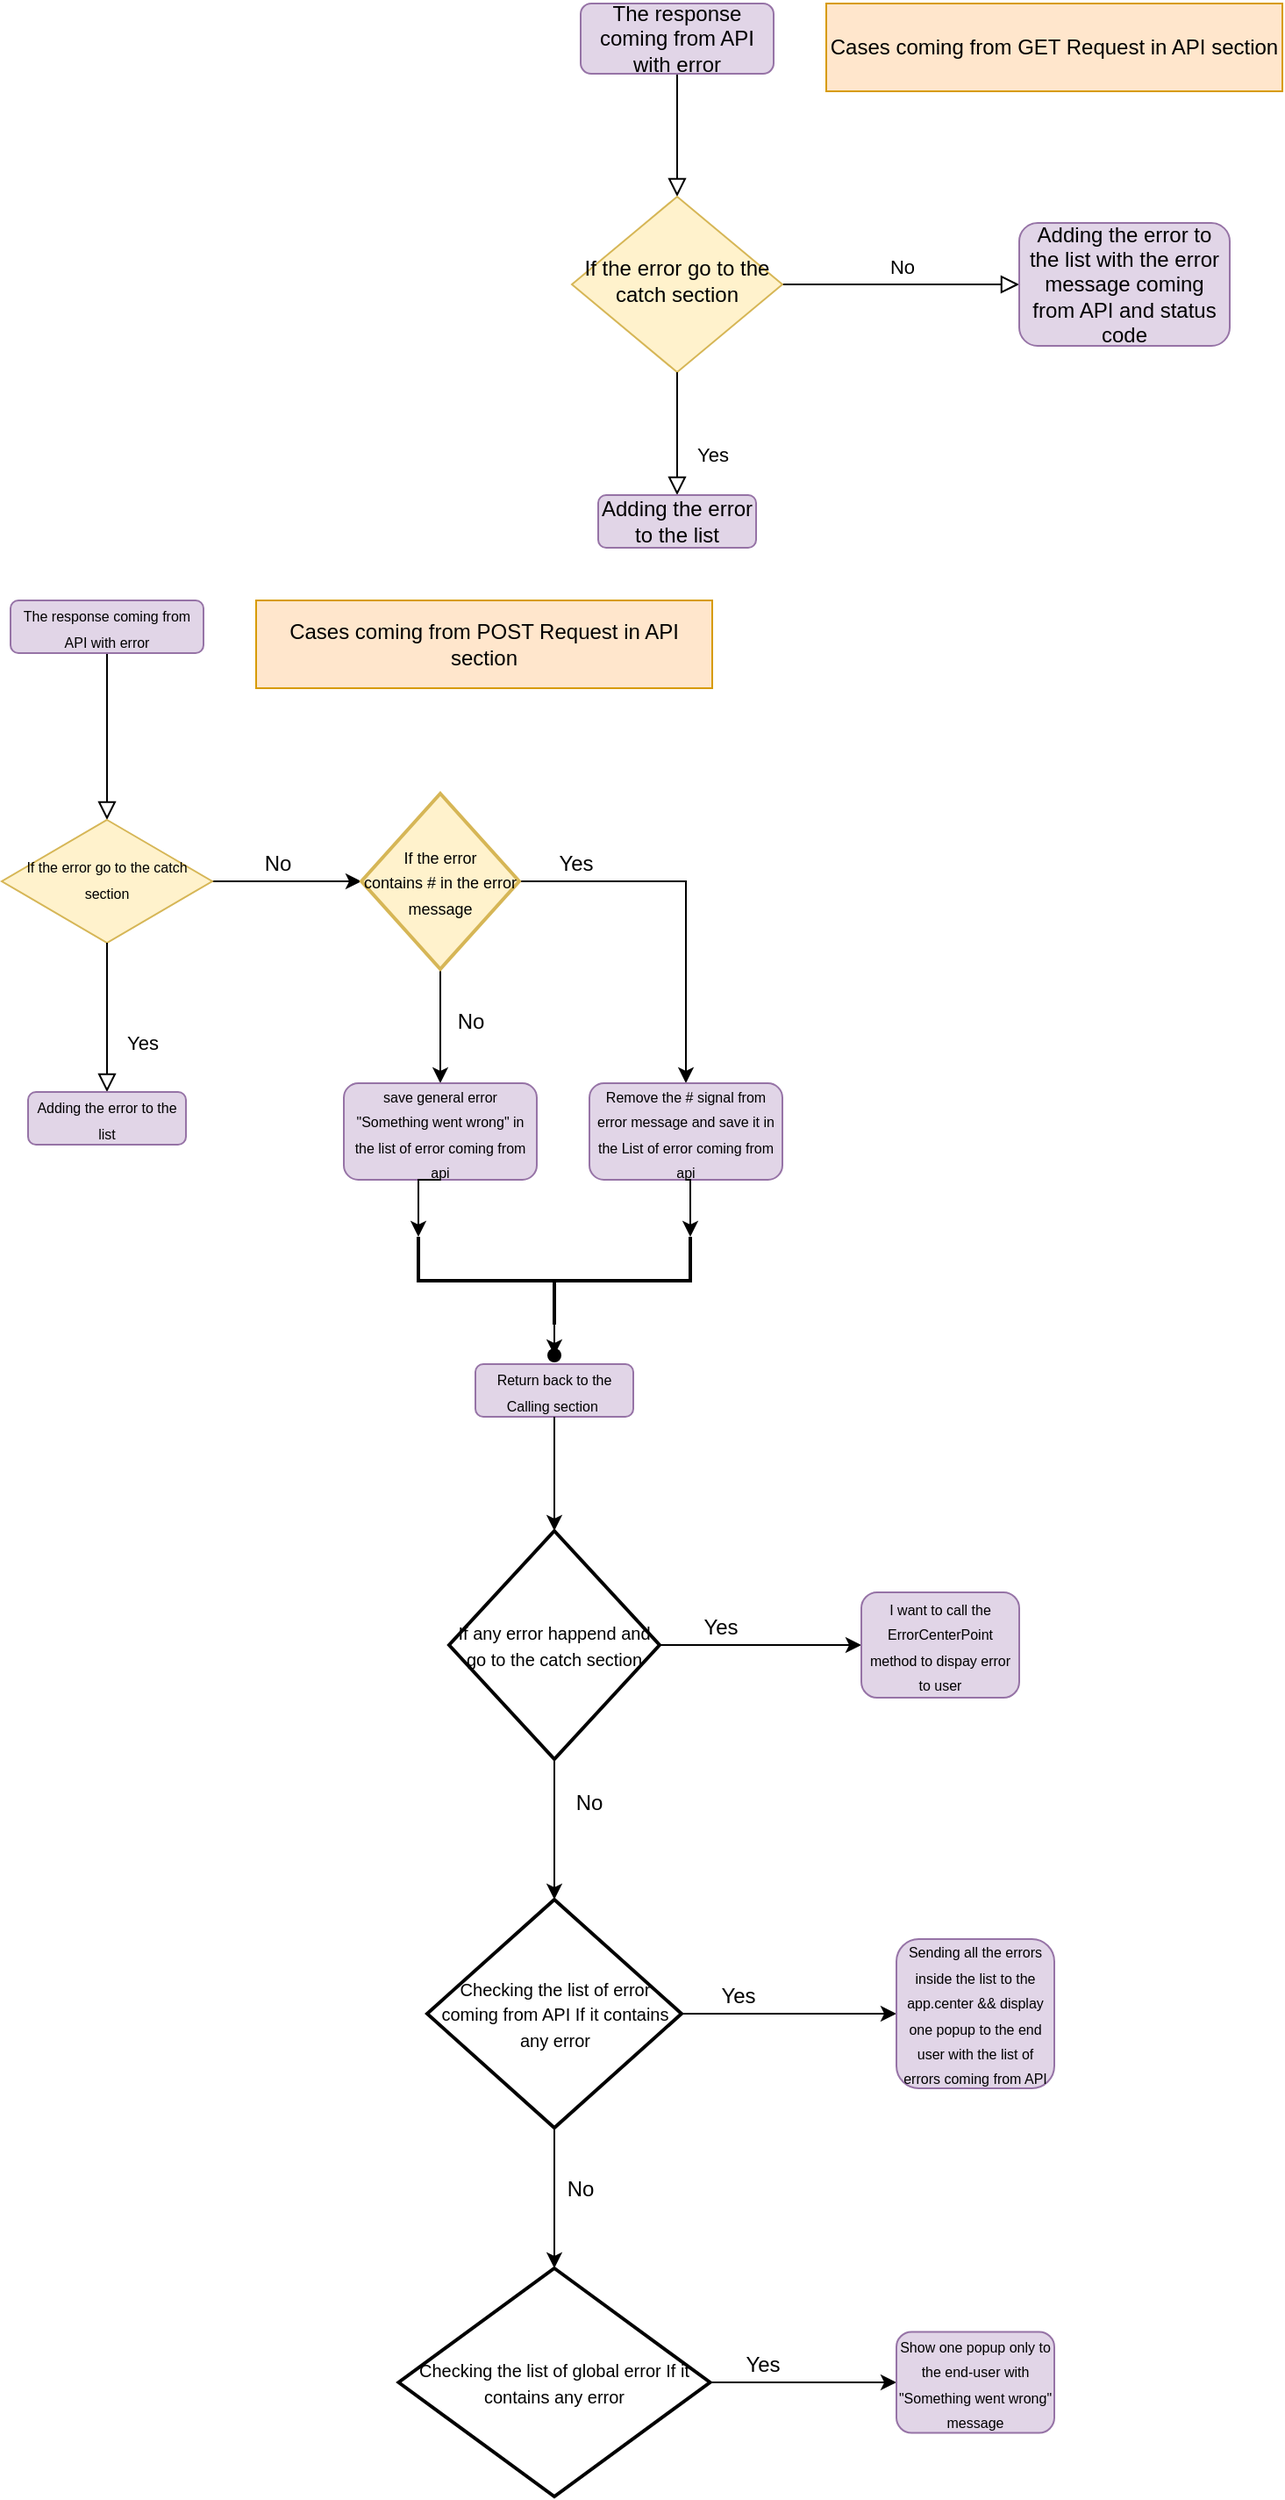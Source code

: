 <mxfile version="22.1.17" type="github">
  <diagram id="C5RBs43oDa-KdzZeNtuy" name="Page-1">
    <mxGraphModel dx="3585" dy="3214" grid="1" gridSize="10" guides="1" tooltips="1" connect="1" arrows="1" fold="1" page="1" pageScale="1" pageWidth="827" pageHeight="1169" math="0" shadow="0">
      <root>
        <mxCell id="WIyWlLk6GJQsqaUBKTNV-0" />
        <mxCell id="WIyWlLk6GJQsqaUBKTNV-1" parent="WIyWlLk6GJQsqaUBKTNV-0" />
        <mxCell id="WIyWlLk6GJQsqaUBKTNV-2" value="" style="rounded=0;html=1;jettySize=auto;orthogonalLoop=1;fontSize=11;endArrow=block;endFill=0;endSize=8;strokeWidth=1;shadow=0;labelBackgroundColor=none;edgeStyle=orthogonalEdgeStyle;" parent="WIyWlLk6GJQsqaUBKTNV-1" source="WIyWlLk6GJQsqaUBKTNV-3" target="WIyWlLk6GJQsqaUBKTNV-6" edge="1">
          <mxGeometry relative="1" as="geometry" />
        </mxCell>
        <mxCell id="WIyWlLk6GJQsqaUBKTNV-3" value="The response coming from API with error" style="rounded=1;whiteSpace=wrap;html=1;fontSize=12;glass=0;strokeWidth=1;shadow=0;fillColor=#e1d5e7;strokeColor=#9673a6;" parent="WIyWlLk6GJQsqaUBKTNV-1" vertex="1">
          <mxGeometry x="460" width="110" height="40" as="geometry" />
        </mxCell>
        <mxCell id="WIyWlLk6GJQsqaUBKTNV-5" value="No" style="edgeStyle=orthogonalEdgeStyle;rounded=0;html=1;jettySize=auto;orthogonalLoop=1;fontSize=11;endArrow=block;endFill=0;endSize=8;strokeWidth=1;shadow=0;labelBackgroundColor=none;" parent="WIyWlLk6GJQsqaUBKTNV-1" source="WIyWlLk6GJQsqaUBKTNV-6" target="WIyWlLk6GJQsqaUBKTNV-7" edge="1">
          <mxGeometry y="10" relative="1" as="geometry">
            <mxPoint as="offset" />
          </mxGeometry>
        </mxCell>
        <mxCell id="WIyWlLk6GJQsqaUBKTNV-6" value="If the error go to the catch section" style="rhombus;whiteSpace=wrap;html=1;shadow=0;fontFamily=Helvetica;fontSize=12;align=center;strokeWidth=1;spacing=6;spacingTop=-4;fillColor=#fff2cc;strokeColor=#d6b656;" parent="WIyWlLk6GJQsqaUBKTNV-1" vertex="1">
          <mxGeometry x="455" y="110" width="120" height="100" as="geometry" />
        </mxCell>
        <mxCell id="WIyWlLk6GJQsqaUBKTNV-7" value="Adding the error to the list with the error message coming from API and status code" style="rounded=1;whiteSpace=wrap;html=1;fontSize=12;glass=0;strokeWidth=1;shadow=0;fillColor=#e1d5e7;strokeColor=#9673a6;" parent="WIyWlLk6GJQsqaUBKTNV-1" vertex="1">
          <mxGeometry x="710" y="125" width="120" height="70" as="geometry" />
        </mxCell>
        <mxCell id="WIyWlLk6GJQsqaUBKTNV-8" value="Yes" style="rounded=0;html=1;jettySize=auto;orthogonalLoop=1;fontSize=11;endArrow=block;endFill=0;endSize=8;strokeWidth=1;shadow=0;labelBackgroundColor=none;edgeStyle=orthogonalEdgeStyle;exitX=0.5;exitY=1;exitDx=0;exitDy=0;" parent="WIyWlLk6GJQsqaUBKTNV-1" source="WIyWlLk6GJQsqaUBKTNV-6" target="WIyWlLk6GJQsqaUBKTNV-11" edge="1">
          <mxGeometry x="0.333" y="20" relative="1" as="geometry">
            <mxPoint as="offset" />
            <mxPoint x="520" y="270" as="sourcePoint" />
          </mxGeometry>
        </mxCell>
        <mxCell id="WIyWlLk6GJQsqaUBKTNV-11" value="Adding the error to the list" style="rounded=1;whiteSpace=wrap;html=1;fontSize=12;glass=0;strokeWidth=1;shadow=0;fillColor=#e1d5e7;strokeColor=#9673a6;" parent="WIyWlLk6GJQsqaUBKTNV-1" vertex="1">
          <mxGeometry x="470" y="280" width="90" height="30" as="geometry" />
        </mxCell>
        <mxCell id="-uBfDtKPX-X4wUrIHPEk-1" value="Cases coming from GET Request in API section" style="rounded=0;whiteSpace=wrap;html=1;fillColor=#ffe6cc;strokeColor=#d79b00;" vertex="1" parent="WIyWlLk6GJQsqaUBKTNV-1">
          <mxGeometry x="600" width="260" height="50" as="geometry" />
        </mxCell>
        <mxCell id="-uBfDtKPX-X4wUrIHPEk-7" value="" style="rounded=0;html=1;jettySize=auto;orthogonalLoop=1;fontSize=11;endArrow=block;endFill=0;endSize=8;strokeWidth=1;shadow=0;labelBackgroundColor=none;edgeStyle=orthogonalEdgeStyle;" edge="1" parent="WIyWlLk6GJQsqaUBKTNV-1" source="-uBfDtKPX-X4wUrIHPEk-8" target="-uBfDtKPX-X4wUrIHPEk-10">
          <mxGeometry relative="1" as="geometry" />
        </mxCell>
        <mxCell id="-uBfDtKPX-X4wUrIHPEk-8" value="&lt;font style=&quot;font-size: 8px;&quot;&gt;The response coming from API with error&lt;/font&gt;" style="rounded=1;whiteSpace=wrap;html=1;fontSize=12;glass=0;strokeWidth=1;shadow=0;fillColor=#e1d5e7;strokeColor=#9673a6;" vertex="1" parent="WIyWlLk6GJQsqaUBKTNV-1">
          <mxGeometry x="135" y="340" width="110" height="30" as="geometry" />
        </mxCell>
        <mxCell id="-uBfDtKPX-X4wUrIHPEk-19" value="" style="edgeStyle=orthogonalEdgeStyle;rounded=0;orthogonalLoop=1;jettySize=auto;html=1;" edge="1" parent="WIyWlLk6GJQsqaUBKTNV-1" source="-uBfDtKPX-X4wUrIHPEk-10" target="-uBfDtKPX-X4wUrIHPEk-17">
          <mxGeometry relative="1" as="geometry" />
        </mxCell>
        <mxCell id="-uBfDtKPX-X4wUrIHPEk-10" value="&lt;font style=&quot;font-size: 8px;&quot;&gt;If the error go to the catch section&lt;/font&gt;" style="rhombus;whiteSpace=wrap;html=1;shadow=0;fontFamily=Helvetica;fontSize=12;align=center;strokeWidth=1;spacing=6;spacingTop=-4;fillColor=#fff2cc;strokeColor=#d6b656;" vertex="1" parent="WIyWlLk6GJQsqaUBKTNV-1">
          <mxGeometry x="130" y="465" width="120" height="70" as="geometry" />
        </mxCell>
        <mxCell id="-uBfDtKPX-X4wUrIHPEk-12" value="Yes" style="rounded=0;html=1;jettySize=auto;orthogonalLoop=1;fontSize=11;endArrow=block;endFill=0;endSize=8;strokeWidth=1;shadow=0;labelBackgroundColor=none;edgeStyle=orthogonalEdgeStyle;exitX=0.5;exitY=1;exitDx=0;exitDy=0;" edge="1" parent="WIyWlLk6GJQsqaUBKTNV-1" source="-uBfDtKPX-X4wUrIHPEk-10" target="-uBfDtKPX-X4wUrIHPEk-13">
          <mxGeometry x="0.339" y="20" relative="1" as="geometry">
            <mxPoint as="offset" />
            <mxPoint x="195" y="610" as="sourcePoint" />
          </mxGeometry>
        </mxCell>
        <mxCell id="-uBfDtKPX-X4wUrIHPEk-13" value="&lt;font style=&quot;font-size: 8px;&quot;&gt;Adding the error to the list&lt;/font&gt;" style="rounded=1;whiteSpace=wrap;html=1;fontSize=12;glass=0;strokeWidth=1;shadow=0;fillColor=#e1d5e7;strokeColor=#9673a6;" vertex="1" parent="WIyWlLk6GJQsqaUBKTNV-1">
          <mxGeometry x="145" y="620" width="90" height="30" as="geometry" />
        </mxCell>
        <mxCell id="-uBfDtKPX-X4wUrIHPEk-14" value="Cases coming from POST Request in API section" style="rounded=0;whiteSpace=wrap;html=1;fillColor=#ffe6cc;strokeColor=#d79b00;" vertex="1" parent="WIyWlLk6GJQsqaUBKTNV-1">
          <mxGeometry x="275" y="340" width="260" height="50" as="geometry" />
        </mxCell>
        <mxCell id="-uBfDtKPX-X4wUrIHPEk-22" value="" style="edgeStyle=orthogonalEdgeStyle;rounded=0;orthogonalLoop=1;jettySize=auto;html=1;" edge="1" parent="WIyWlLk6GJQsqaUBKTNV-1" source="-uBfDtKPX-X4wUrIHPEk-17" target="-uBfDtKPX-X4wUrIHPEk-21">
          <mxGeometry relative="1" as="geometry" />
        </mxCell>
        <mxCell id="-uBfDtKPX-X4wUrIHPEk-25" style="edgeStyle=orthogonalEdgeStyle;rounded=0;orthogonalLoop=1;jettySize=auto;html=1;entryX=0.5;entryY=0;entryDx=0;entryDy=0;" edge="1" parent="WIyWlLk6GJQsqaUBKTNV-1" source="-uBfDtKPX-X4wUrIHPEk-17" target="-uBfDtKPX-X4wUrIHPEk-24">
          <mxGeometry relative="1" as="geometry">
            <mxPoint x="380" y="570" as="targetPoint" />
          </mxGeometry>
        </mxCell>
        <mxCell id="-uBfDtKPX-X4wUrIHPEk-17" value="&lt;font style=&quot;font-size: 9px;&quot;&gt;If the error &lt;br&gt;contains # in the error message&lt;/font&gt;" style="strokeWidth=2;html=1;shape=mxgraph.flowchart.decision;whiteSpace=wrap;fillColor=#fff2cc;strokeColor=#d6b656;" vertex="1" parent="WIyWlLk6GJQsqaUBKTNV-1">
          <mxGeometry x="335" y="450" width="90" height="100" as="geometry" />
        </mxCell>
        <mxCell id="-uBfDtKPX-X4wUrIHPEk-20" value="No" style="text;html=1;strokeColor=none;fillColor=none;align=center;verticalAlign=middle;whiteSpace=wrap;rounded=0;" vertex="1" parent="WIyWlLk6GJQsqaUBKTNV-1">
          <mxGeometry x="265" y="480" width="45" height="20" as="geometry" />
        </mxCell>
        <mxCell id="-uBfDtKPX-X4wUrIHPEk-21" value="&lt;font style=&quot;font-size: 8px;&quot;&gt;Remove the # signal from error message and save it in the List of error coming from api&lt;/font&gt;" style="rounded=1;whiteSpace=wrap;html=1;fontSize=12;glass=0;strokeWidth=1;shadow=0;fillColor=#e1d5e7;strokeColor=#9673a6;" vertex="1" parent="WIyWlLk6GJQsqaUBKTNV-1">
          <mxGeometry x="465" y="615" width="110" height="55" as="geometry" />
        </mxCell>
        <mxCell id="-uBfDtKPX-X4wUrIHPEk-23" value="Yes" style="text;html=1;strokeColor=none;fillColor=none;align=center;verticalAlign=middle;whiteSpace=wrap;rounded=0;" vertex="1" parent="WIyWlLk6GJQsqaUBKTNV-1">
          <mxGeometry x="435" y="480" width="45" height="20" as="geometry" />
        </mxCell>
        <mxCell id="-uBfDtKPX-X4wUrIHPEk-24" value="&lt;font style=&quot;font-size: 8px;&quot;&gt;save general error &quot;Something went wrong&quot; in the list of error coming from api&lt;/font&gt;" style="rounded=1;whiteSpace=wrap;html=1;fontSize=12;glass=0;strokeWidth=1;shadow=0;fillColor=#e1d5e7;strokeColor=#9673a6;" vertex="1" parent="WIyWlLk6GJQsqaUBKTNV-1">
          <mxGeometry x="325" y="615" width="110" height="55" as="geometry" />
        </mxCell>
        <mxCell id="-uBfDtKPX-X4wUrIHPEk-26" value="No" style="text;html=1;strokeColor=none;fillColor=none;align=center;verticalAlign=middle;whiteSpace=wrap;rounded=0;" vertex="1" parent="WIyWlLk6GJQsqaUBKTNV-1">
          <mxGeometry x="375" y="570" width="45" height="20" as="geometry" />
        </mxCell>
        <mxCell id="-uBfDtKPX-X4wUrIHPEk-34" value="" style="edgeStyle=orthogonalEdgeStyle;rounded=0;orthogonalLoop=1;jettySize=auto;html=1;" edge="1" parent="WIyWlLk6GJQsqaUBKTNV-1" source="-uBfDtKPX-X4wUrIHPEk-28" target="-uBfDtKPX-X4wUrIHPEk-33">
          <mxGeometry relative="1" as="geometry" />
        </mxCell>
        <mxCell id="-uBfDtKPX-X4wUrIHPEk-28" value="" style="strokeWidth=2;html=1;shape=mxgraph.flowchart.annotation_2;align=left;labelPosition=right;pointerEvents=1;rotation=-90;" vertex="1" parent="WIyWlLk6GJQsqaUBKTNV-1">
          <mxGeometry x="420" y="650" width="50" height="155" as="geometry" />
        </mxCell>
        <mxCell id="-uBfDtKPX-X4wUrIHPEk-29" style="edgeStyle=orthogonalEdgeStyle;rounded=0;orthogonalLoop=1;jettySize=auto;html=1;exitX=0.5;exitY=1;exitDx=0;exitDy=0;entryX=1;entryY=1;entryDx=0;entryDy=0;entryPerimeter=0;" edge="1" parent="WIyWlLk6GJQsqaUBKTNV-1" source="-uBfDtKPX-X4wUrIHPEk-21" target="-uBfDtKPX-X4wUrIHPEk-28">
          <mxGeometry relative="1" as="geometry" />
        </mxCell>
        <mxCell id="-uBfDtKPX-X4wUrIHPEk-30" style="edgeStyle=orthogonalEdgeStyle;rounded=0;orthogonalLoop=1;jettySize=auto;html=1;exitX=0.5;exitY=1;exitDx=0;exitDy=0;entryX=1;entryY=0;entryDx=0;entryDy=0;entryPerimeter=0;" edge="1" parent="WIyWlLk6GJQsqaUBKTNV-1" source="-uBfDtKPX-X4wUrIHPEk-24" target="-uBfDtKPX-X4wUrIHPEk-28">
          <mxGeometry relative="1" as="geometry" />
        </mxCell>
        <mxCell id="-uBfDtKPX-X4wUrIHPEk-31" value="&lt;font style=&quot;font-size: 8px;&quot;&gt;Return back to the Calling section&amp;nbsp;&lt;/font&gt;" style="rounded=1;whiteSpace=wrap;html=1;fontSize=12;glass=0;strokeWidth=1;shadow=0;fillColor=#e1d5e7;strokeColor=#9673a6;" vertex="1" parent="WIyWlLk6GJQsqaUBKTNV-1">
          <mxGeometry x="400" y="775" width="90" height="30" as="geometry" />
        </mxCell>
        <mxCell id="-uBfDtKPX-X4wUrIHPEk-33" value="" style="shape=waypoint;sketch=0;size=6;pointerEvents=1;points=[];fillColor=default;resizable=0;rotatable=0;perimeter=centerPerimeter;snapToPoint=1;align=left;strokeWidth=2;" vertex="1" parent="WIyWlLk6GJQsqaUBKTNV-1">
          <mxGeometry x="435" y="760" width="20" height="20" as="geometry" />
        </mxCell>
        <mxCell id="-uBfDtKPX-X4wUrIHPEk-38" value="" style="edgeStyle=orthogonalEdgeStyle;rounded=0;orthogonalLoop=1;jettySize=auto;html=1;" edge="1" parent="WIyWlLk6GJQsqaUBKTNV-1" source="-uBfDtKPX-X4wUrIHPEk-35" target="-uBfDtKPX-X4wUrIHPEk-37">
          <mxGeometry relative="1" as="geometry" />
        </mxCell>
        <mxCell id="-uBfDtKPX-X4wUrIHPEk-35" value="&lt;font style=&quot;font-size: 10px;&quot;&gt;&lt;font style=&quot;&quot;&gt;If any error happend and go to the cat&lt;/font&gt;&lt;font style=&quot;&quot;&gt;ch section&lt;/font&gt;&lt;/font&gt;" style="strokeWidth=2;html=1;shape=mxgraph.flowchart.decision;whiteSpace=wrap;" vertex="1" parent="WIyWlLk6GJQsqaUBKTNV-1">
          <mxGeometry x="385" y="870" width="120" height="130" as="geometry" />
        </mxCell>
        <mxCell id="-uBfDtKPX-X4wUrIHPEk-36" style="edgeStyle=orthogonalEdgeStyle;rounded=0;orthogonalLoop=1;jettySize=auto;html=1;exitX=0.5;exitY=1;exitDx=0;exitDy=0;entryX=0.5;entryY=0;entryDx=0;entryDy=0;entryPerimeter=0;" edge="1" parent="WIyWlLk6GJQsqaUBKTNV-1" source="-uBfDtKPX-X4wUrIHPEk-31" target="-uBfDtKPX-X4wUrIHPEk-35">
          <mxGeometry relative="1" as="geometry" />
        </mxCell>
        <mxCell id="-uBfDtKPX-X4wUrIHPEk-37" value="&lt;font style=&quot;font-size: 8px;&quot;&gt;I want to call the ErrorCenterPoint method to dispay error to user&lt;/font&gt;" style="rounded=1;whiteSpace=wrap;html=1;fontSize=12;glass=0;strokeWidth=1;shadow=0;fillColor=#e1d5e7;strokeColor=#9673a6;" vertex="1" parent="WIyWlLk6GJQsqaUBKTNV-1">
          <mxGeometry x="620" y="905" width="90" height="60" as="geometry" />
        </mxCell>
        <mxCell id="-uBfDtKPX-X4wUrIHPEk-41" value="Yes" style="text;html=1;strokeColor=none;fillColor=none;align=center;verticalAlign=middle;whiteSpace=wrap;rounded=0;" vertex="1" parent="WIyWlLk6GJQsqaUBKTNV-1">
          <mxGeometry x="510" y="910" width="60" height="30" as="geometry" />
        </mxCell>
        <mxCell id="-uBfDtKPX-X4wUrIHPEk-42" value="No" style="text;html=1;strokeColor=none;fillColor=none;align=center;verticalAlign=middle;whiteSpace=wrap;rounded=0;" vertex="1" parent="WIyWlLk6GJQsqaUBKTNV-1">
          <mxGeometry x="435" y="1010" width="60" height="30" as="geometry" />
        </mxCell>
        <mxCell id="-uBfDtKPX-X4wUrIHPEk-47" value="" style="edgeStyle=orthogonalEdgeStyle;rounded=0;orthogonalLoop=1;jettySize=auto;html=1;" edge="1" parent="WIyWlLk6GJQsqaUBKTNV-1" source="-uBfDtKPX-X4wUrIHPEk-44" target="-uBfDtKPX-X4wUrIHPEk-46">
          <mxGeometry relative="1" as="geometry" />
        </mxCell>
        <mxCell id="-uBfDtKPX-X4wUrIHPEk-44" value="&lt;span style=&quot;font-size: 10px;&quot;&gt;Checking the list of error coming from API If it contains any error&lt;/span&gt;" style="strokeWidth=2;html=1;shape=mxgraph.flowchart.decision;whiteSpace=wrap;" vertex="1" parent="WIyWlLk6GJQsqaUBKTNV-1">
          <mxGeometry x="372.5" y="1080" width="145" height="130" as="geometry" />
        </mxCell>
        <mxCell id="-uBfDtKPX-X4wUrIHPEk-45" style="edgeStyle=orthogonalEdgeStyle;rounded=0;orthogonalLoop=1;jettySize=auto;html=1;exitX=0.5;exitY=1;exitDx=0;exitDy=0;exitPerimeter=0;entryX=0.5;entryY=0;entryDx=0;entryDy=0;entryPerimeter=0;" edge="1" parent="WIyWlLk6GJQsqaUBKTNV-1" source="-uBfDtKPX-X4wUrIHPEk-35" target="-uBfDtKPX-X4wUrIHPEk-44">
          <mxGeometry relative="1" as="geometry" />
        </mxCell>
        <mxCell id="-uBfDtKPX-X4wUrIHPEk-46" value="&lt;span style=&quot;font-size: 8px;&quot;&gt;Sending all the errors inside the list to the app.center &amp;amp;&amp;amp; display one popup to the end user with the list of errors coming from API&lt;/span&gt;" style="rounded=1;whiteSpace=wrap;html=1;fontSize=12;glass=0;strokeWidth=1;shadow=0;fillColor=#e1d5e7;strokeColor=#9673a6;" vertex="1" parent="WIyWlLk6GJQsqaUBKTNV-1">
          <mxGeometry x="640" y="1102.5" width="90" height="85" as="geometry" />
        </mxCell>
        <mxCell id="-uBfDtKPX-X4wUrIHPEk-48" value="Yes" style="text;html=1;strokeColor=none;fillColor=none;align=center;verticalAlign=middle;whiteSpace=wrap;rounded=0;" vertex="1" parent="WIyWlLk6GJQsqaUBKTNV-1">
          <mxGeometry x="520" y="1120" width="60" height="30" as="geometry" />
        </mxCell>
        <mxCell id="-uBfDtKPX-X4wUrIHPEk-53" value="" style="edgeStyle=orthogonalEdgeStyle;rounded=0;orthogonalLoop=1;jettySize=auto;html=1;" edge="1" parent="WIyWlLk6GJQsqaUBKTNV-1" source="-uBfDtKPX-X4wUrIHPEk-49" target="-uBfDtKPX-X4wUrIHPEk-52">
          <mxGeometry relative="1" as="geometry" />
        </mxCell>
        <mxCell id="-uBfDtKPX-X4wUrIHPEk-49" value="&lt;span style=&quot;font-size: 10px;&quot;&gt;Checking the list of global error If it contains any error&lt;/span&gt;" style="strokeWidth=2;html=1;shape=mxgraph.flowchart.decision;whiteSpace=wrap;" vertex="1" parent="WIyWlLk6GJQsqaUBKTNV-1">
          <mxGeometry x="356.25" y="1290" width="177.5" height="130" as="geometry" />
        </mxCell>
        <mxCell id="-uBfDtKPX-X4wUrIHPEk-50" style="edgeStyle=orthogonalEdgeStyle;rounded=0;orthogonalLoop=1;jettySize=auto;html=1;exitX=0.5;exitY=1;exitDx=0;exitDy=0;exitPerimeter=0;entryX=0.5;entryY=0;entryDx=0;entryDy=0;entryPerimeter=0;" edge="1" parent="WIyWlLk6GJQsqaUBKTNV-1" source="-uBfDtKPX-X4wUrIHPEk-44" target="-uBfDtKPX-X4wUrIHPEk-49">
          <mxGeometry relative="1" as="geometry" />
        </mxCell>
        <mxCell id="-uBfDtKPX-X4wUrIHPEk-51" value="No" style="text;html=1;strokeColor=none;fillColor=none;align=center;verticalAlign=middle;whiteSpace=wrap;rounded=0;" vertex="1" parent="WIyWlLk6GJQsqaUBKTNV-1">
          <mxGeometry x="430" y="1230" width="60" height="30" as="geometry" />
        </mxCell>
        <mxCell id="-uBfDtKPX-X4wUrIHPEk-52" value="&lt;span style=&quot;font-size: 8px;&quot;&gt;Show one popup only to the end-user with &quot;Something went wrong&quot; message&lt;/span&gt;" style="rounded=1;whiteSpace=wrap;html=1;fontSize=12;glass=0;strokeWidth=1;shadow=0;fillColor=#e1d5e7;strokeColor=#9673a6;" vertex="1" parent="WIyWlLk6GJQsqaUBKTNV-1">
          <mxGeometry x="640" y="1326.25" width="90" height="57.5" as="geometry" />
        </mxCell>
        <mxCell id="-uBfDtKPX-X4wUrIHPEk-54" value="Yes" style="text;html=1;strokeColor=none;fillColor=none;align=center;verticalAlign=middle;whiteSpace=wrap;rounded=0;" vertex="1" parent="WIyWlLk6GJQsqaUBKTNV-1">
          <mxGeometry x="533.75" y="1330" width="60" height="30" as="geometry" />
        </mxCell>
      </root>
    </mxGraphModel>
  </diagram>
</mxfile>
